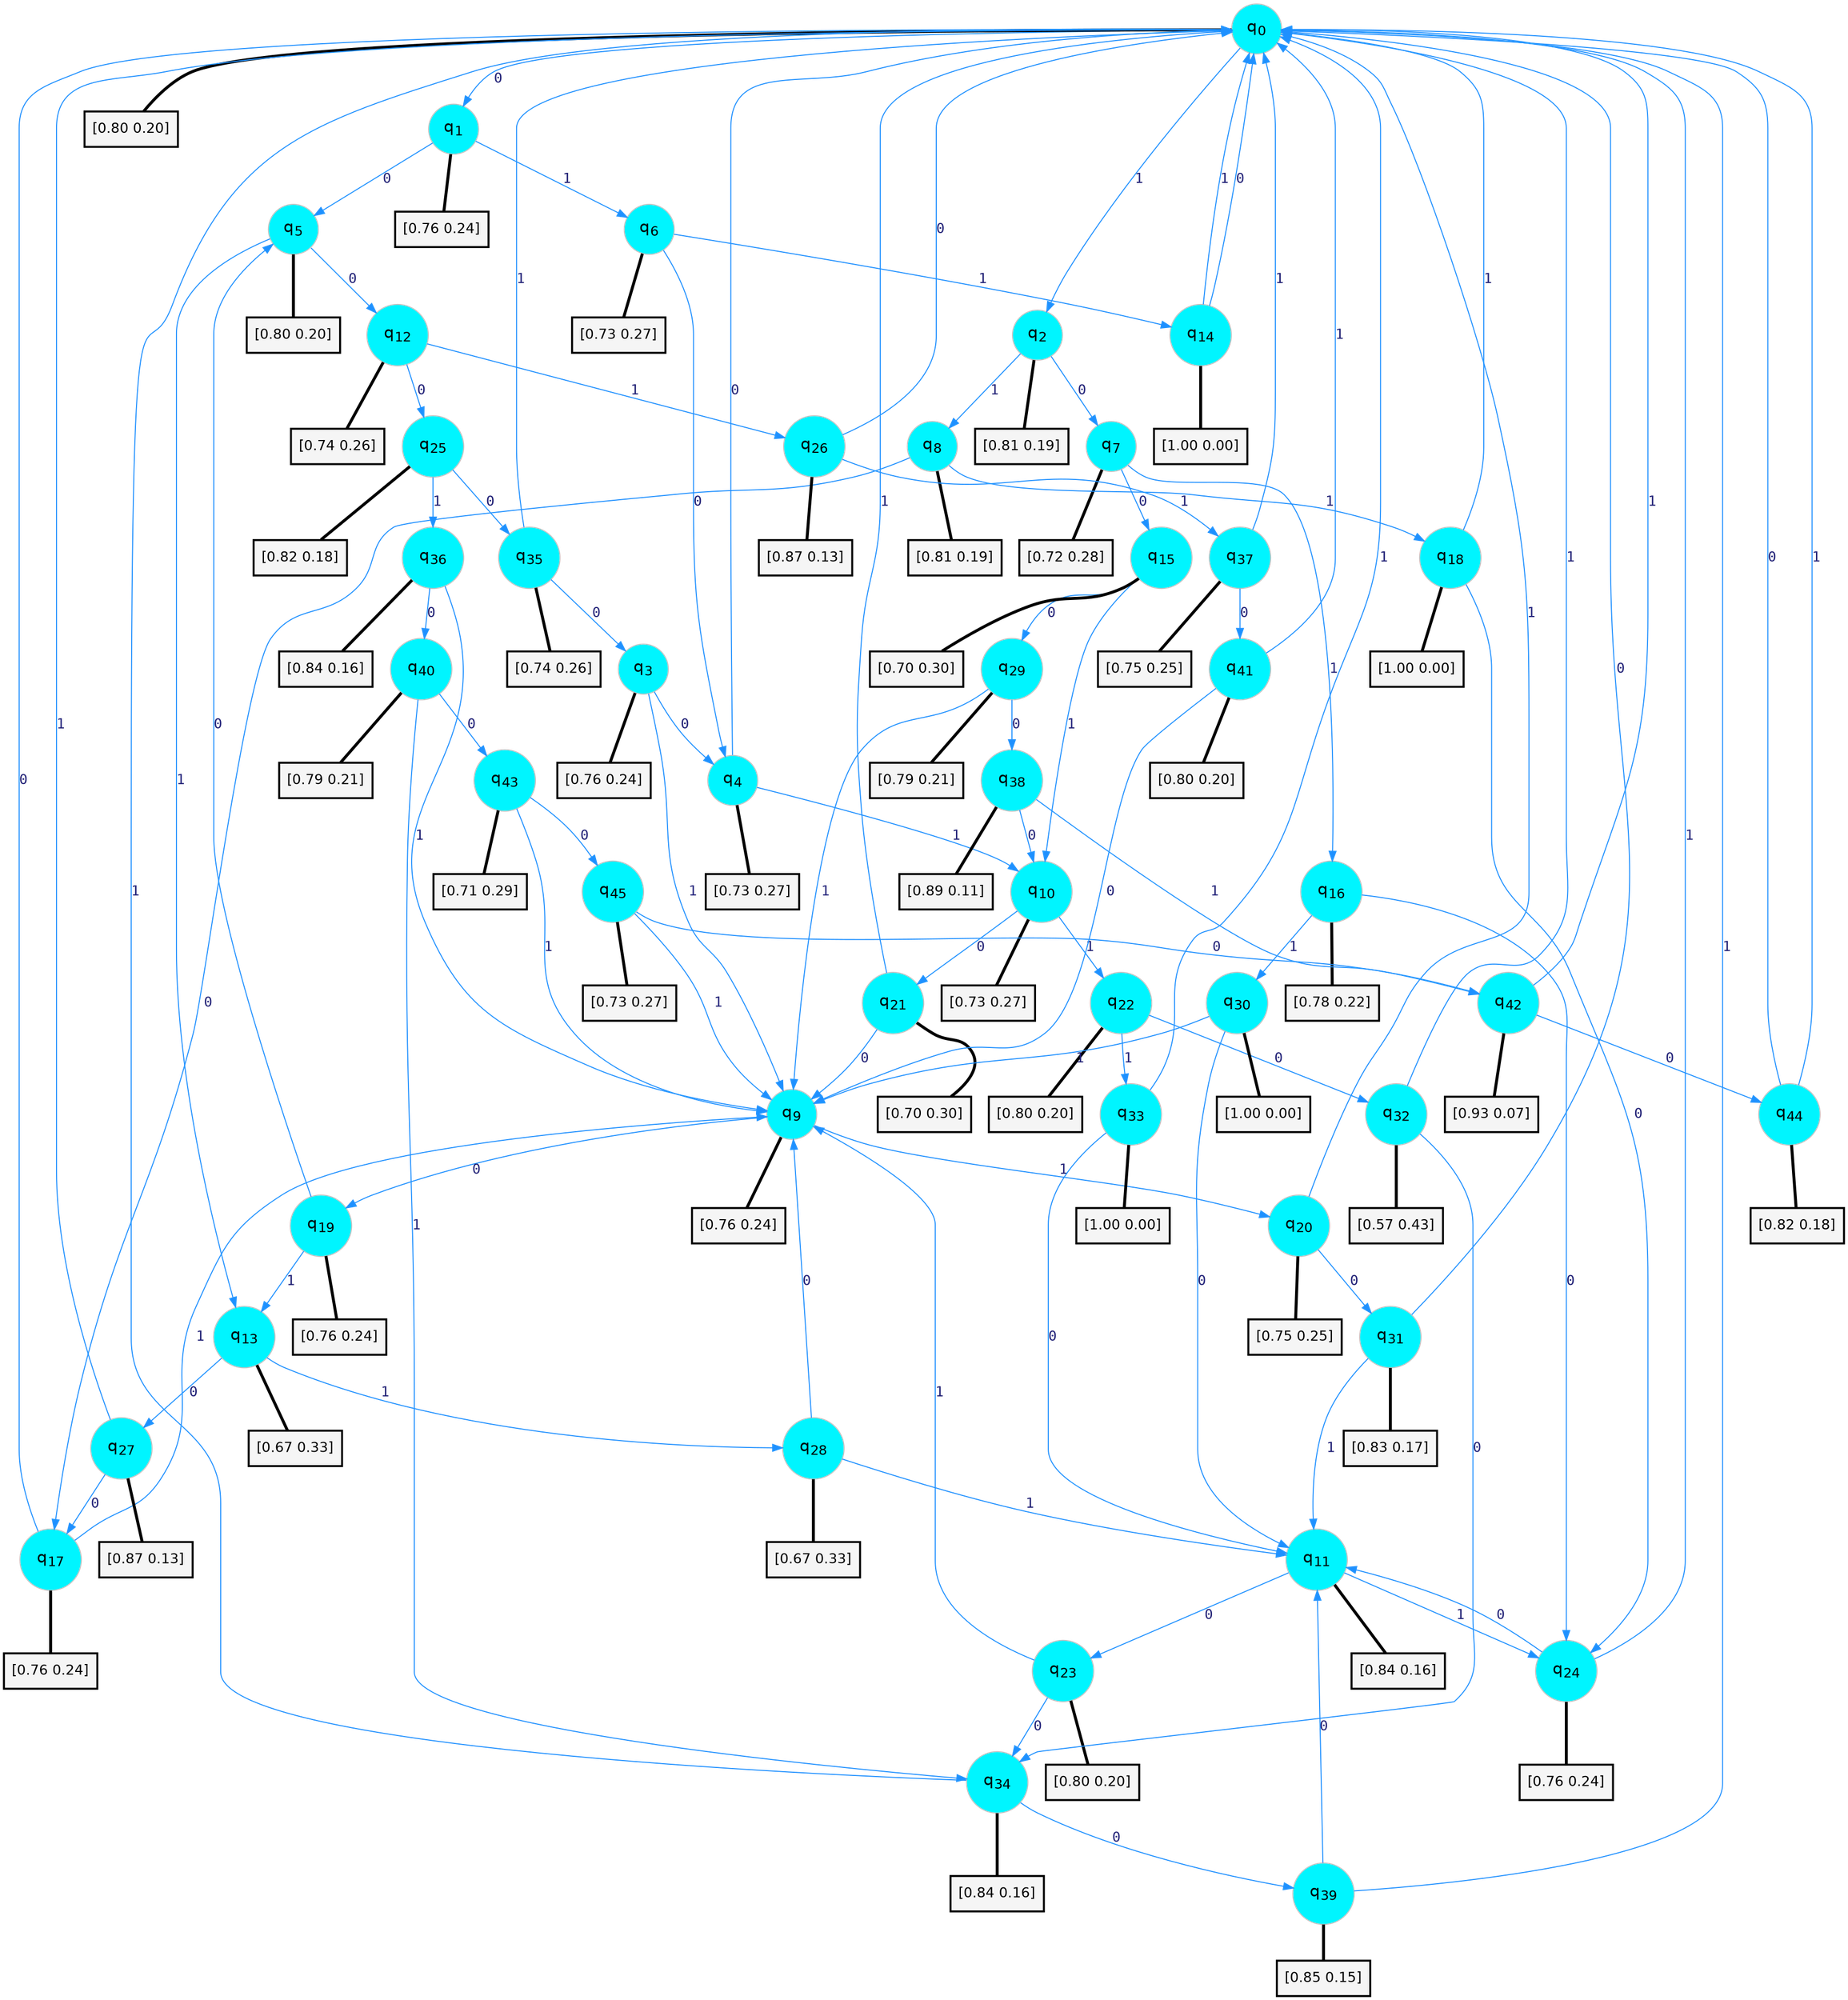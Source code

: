 digraph G {
graph [
bgcolor=transparent, dpi=300, rankdir=TD, size="40,25"];
node [
color=gray, fillcolor=turquoise1, fontcolor=black, fontname=Helvetica, fontsize=16, fontweight=bold, shape=circle, style=filled];
edge [
arrowsize=1, color=dodgerblue1, fontcolor=midnightblue, fontname=courier, fontweight=bold, penwidth=1, style=solid, weight=20];
0[label=<q<SUB>0</SUB>>];
1[label=<q<SUB>1</SUB>>];
2[label=<q<SUB>2</SUB>>];
3[label=<q<SUB>3</SUB>>];
4[label=<q<SUB>4</SUB>>];
5[label=<q<SUB>5</SUB>>];
6[label=<q<SUB>6</SUB>>];
7[label=<q<SUB>7</SUB>>];
8[label=<q<SUB>8</SUB>>];
9[label=<q<SUB>9</SUB>>];
10[label=<q<SUB>10</SUB>>];
11[label=<q<SUB>11</SUB>>];
12[label=<q<SUB>12</SUB>>];
13[label=<q<SUB>13</SUB>>];
14[label=<q<SUB>14</SUB>>];
15[label=<q<SUB>15</SUB>>];
16[label=<q<SUB>16</SUB>>];
17[label=<q<SUB>17</SUB>>];
18[label=<q<SUB>18</SUB>>];
19[label=<q<SUB>19</SUB>>];
20[label=<q<SUB>20</SUB>>];
21[label=<q<SUB>21</SUB>>];
22[label=<q<SUB>22</SUB>>];
23[label=<q<SUB>23</SUB>>];
24[label=<q<SUB>24</SUB>>];
25[label=<q<SUB>25</SUB>>];
26[label=<q<SUB>26</SUB>>];
27[label=<q<SUB>27</SUB>>];
28[label=<q<SUB>28</SUB>>];
29[label=<q<SUB>29</SUB>>];
30[label=<q<SUB>30</SUB>>];
31[label=<q<SUB>31</SUB>>];
32[label=<q<SUB>32</SUB>>];
33[label=<q<SUB>33</SUB>>];
34[label=<q<SUB>34</SUB>>];
35[label=<q<SUB>35</SUB>>];
36[label=<q<SUB>36</SUB>>];
37[label=<q<SUB>37</SUB>>];
38[label=<q<SUB>38</SUB>>];
39[label=<q<SUB>39</SUB>>];
40[label=<q<SUB>40</SUB>>];
41[label=<q<SUB>41</SUB>>];
42[label=<q<SUB>42</SUB>>];
43[label=<q<SUB>43</SUB>>];
44[label=<q<SUB>44</SUB>>];
45[label=<q<SUB>45</SUB>>];
46[label="[0.80 0.20]", shape=box,fontcolor=black, fontname=Helvetica, fontsize=14, penwidth=2, fillcolor=whitesmoke,color=black];
47[label="[0.76 0.24]", shape=box,fontcolor=black, fontname=Helvetica, fontsize=14, penwidth=2, fillcolor=whitesmoke,color=black];
48[label="[0.81 0.19]", shape=box,fontcolor=black, fontname=Helvetica, fontsize=14, penwidth=2, fillcolor=whitesmoke,color=black];
49[label="[0.76 0.24]", shape=box,fontcolor=black, fontname=Helvetica, fontsize=14, penwidth=2, fillcolor=whitesmoke,color=black];
50[label="[0.73 0.27]", shape=box,fontcolor=black, fontname=Helvetica, fontsize=14, penwidth=2, fillcolor=whitesmoke,color=black];
51[label="[0.80 0.20]", shape=box,fontcolor=black, fontname=Helvetica, fontsize=14, penwidth=2, fillcolor=whitesmoke,color=black];
52[label="[0.73 0.27]", shape=box,fontcolor=black, fontname=Helvetica, fontsize=14, penwidth=2, fillcolor=whitesmoke,color=black];
53[label="[0.72 0.28]", shape=box,fontcolor=black, fontname=Helvetica, fontsize=14, penwidth=2, fillcolor=whitesmoke,color=black];
54[label="[0.81 0.19]", shape=box,fontcolor=black, fontname=Helvetica, fontsize=14, penwidth=2, fillcolor=whitesmoke,color=black];
55[label="[0.76 0.24]", shape=box,fontcolor=black, fontname=Helvetica, fontsize=14, penwidth=2, fillcolor=whitesmoke,color=black];
56[label="[0.73 0.27]", shape=box,fontcolor=black, fontname=Helvetica, fontsize=14, penwidth=2, fillcolor=whitesmoke,color=black];
57[label="[0.84 0.16]", shape=box,fontcolor=black, fontname=Helvetica, fontsize=14, penwidth=2, fillcolor=whitesmoke,color=black];
58[label="[0.74 0.26]", shape=box,fontcolor=black, fontname=Helvetica, fontsize=14, penwidth=2, fillcolor=whitesmoke,color=black];
59[label="[0.67 0.33]", shape=box,fontcolor=black, fontname=Helvetica, fontsize=14, penwidth=2, fillcolor=whitesmoke,color=black];
60[label="[1.00 0.00]", shape=box,fontcolor=black, fontname=Helvetica, fontsize=14, penwidth=2, fillcolor=whitesmoke,color=black];
61[label="[0.70 0.30]", shape=box,fontcolor=black, fontname=Helvetica, fontsize=14, penwidth=2, fillcolor=whitesmoke,color=black];
62[label="[0.78 0.22]", shape=box,fontcolor=black, fontname=Helvetica, fontsize=14, penwidth=2, fillcolor=whitesmoke,color=black];
63[label="[0.76 0.24]", shape=box,fontcolor=black, fontname=Helvetica, fontsize=14, penwidth=2, fillcolor=whitesmoke,color=black];
64[label="[1.00 0.00]", shape=box,fontcolor=black, fontname=Helvetica, fontsize=14, penwidth=2, fillcolor=whitesmoke,color=black];
65[label="[0.76 0.24]", shape=box,fontcolor=black, fontname=Helvetica, fontsize=14, penwidth=2, fillcolor=whitesmoke,color=black];
66[label="[0.75 0.25]", shape=box,fontcolor=black, fontname=Helvetica, fontsize=14, penwidth=2, fillcolor=whitesmoke,color=black];
67[label="[0.70 0.30]", shape=box,fontcolor=black, fontname=Helvetica, fontsize=14, penwidth=2, fillcolor=whitesmoke,color=black];
68[label="[0.80 0.20]", shape=box,fontcolor=black, fontname=Helvetica, fontsize=14, penwidth=2, fillcolor=whitesmoke,color=black];
69[label="[0.80 0.20]", shape=box,fontcolor=black, fontname=Helvetica, fontsize=14, penwidth=2, fillcolor=whitesmoke,color=black];
70[label="[0.76 0.24]", shape=box,fontcolor=black, fontname=Helvetica, fontsize=14, penwidth=2, fillcolor=whitesmoke,color=black];
71[label="[0.82 0.18]", shape=box,fontcolor=black, fontname=Helvetica, fontsize=14, penwidth=2, fillcolor=whitesmoke,color=black];
72[label="[0.87 0.13]", shape=box,fontcolor=black, fontname=Helvetica, fontsize=14, penwidth=2, fillcolor=whitesmoke,color=black];
73[label="[0.87 0.13]", shape=box,fontcolor=black, fontname=Helvetica, fontsize=14, penwidth=2, fillcolor=whitesmoke,color=black];
74[label="[0.67 0.33]", shape=box,fontcolor=black, fontname=Helvetica, fontsize=14, penwidth=2, fillcolor=whitesmoke,color=black];
75[label="[0.79 0.21]", shape=box,fontcolor=black, fontname=Helvetica, fontsize=14, penwidth=2, fillcolor=whitesmoke,color=black];
76[label="[1.00 0.00]", shape=box,fontcolor=black, fontname=Helvetica, fontsize=14, penwidth=2, fillcolor=whitesmoke,color=black];
77[label="[0.83 0.17]", shape=box,fontcolor=black, fontname=Helvetica, fontsize=14, penwidth=2, fillcolor=whitesmoke,color=black];
78[label="[0.57 0.43]", shape=box,fontcolor=black, fontname=Helvetica, fontsize=14, penwidth=2, fillcolor=whitesmoke,color=black];
79[label="[1.00 0.00]", shape=box,fontcolor=black, fontname=Helvetica, fontsize=14, penwidth=2, fillcolor=whitesmoke,color=black];
80[label="[0.84 0.16]", shape=box,fontcolor=black, fontname=Helvetica, fontsize=14, penwidth=2, fillcolor=whitesmoke,color=black];
81[label="[0.74 0.26]", shape=box,fontcolor=black, fontname=Helvetica, fontsize=14, penwidth=2, fillcolor=whitesmoke,color=black];
82[label="[0.84 0.16]", shape=box,fontcolor=black, fontname=Helvetica, fontsize=14, penwidth=2, fillcolor=whitesmoke,color=black];
83[label="[0.75 0.25]", shape=box,fontcolor=black, fontname=Helvetica, fontsize=14, penwidth=2, fillcolor=whitesmoke,color=black];
84[label="[0.89 0.11]", shape=box,fontcolor=black, fontname=Helvetica, fontsize=14, penwidth=2, fillcolor=whitesmoke,color=black];
85[label="[0.85 0.15]", shape=box,fontcolor=black, fontname=Helvetica, fontsize=14, penwidth=2, fillcolor=whitesmoke,color=black];
86[label="[0.79 0.21]", shape=box,fontcolor=black, fontname=Helvetica, fontsize=14, penwidth=2, fillcolor=whitesmoke,color=black];
87[label="[0.80 0.20]", shape=box,fontcolor=black, fontname=Helvetica, fontsize=14, penwidth=2, fillcolor=whitesmoke,color=black];
88[label="[0.93 0.07]", shape=box,fontcolor=black, fontname=Helvetica, fontsize=14, penwidth=2, fillcolor=whitesmoke,color=black];
89[label="[0.71 0.29]", shape=box,fontcolor=black, fontname=Helvetica, fontsize=14, penwidth=2, fillcolor=whitesmoke,color=black];
90[label="[0.82 0.18]", shape=box,fontcolor=black, fontname=Helvetica, fontsize=14, penwidth=2, fillcolor=whitesmoke,color=black];
91[label="[0.73 0.27]", shape=box,fontcolor=black, fontname=Helvetica, fontsize=14, penwidth=2, fillcolor=whitesmoke,color=black];
0->1 [label=0];
0->2 [label=1];
0->46 [arrowhead=none, penwidth=3,color=black];
1->5 [label=0];
1->6 [label=1];
1->47 [arrowhead=none, penwidth=3,color=black];
2->7 [label=0];
2->8 [label=1];
2->48 [arrowhead=none, penwidth=3,color=black];
3->4 [label=0];
3->9 [label=1];
3->49 [arrowhead=none, penwidth=3,color=black];
4->0 [label=0];
4->10 [label=1];
4->50 [arrowhead=none, penwidth=3,color=black];
5->12 [label=0];
5->13 [label=1];
5->51 [arrowhead=none, penwidth=3,color=black];
6->4 [label=0];
6->14 [label=1];
6->52 [arrowhead=none, penwidth=3,color=black];
7->15 [label=0];
7->16 [label=1];
7->53 [arrowhead=none, penwidth=3,color=black];
8->17 [label=0];
8->18 [label=1];
8->54 [arrowhead=none, penwidth=3,color=black];
9->19 [label=0];
9->20 [label=1];
9->55 [arrowhead=none, penwidth=3,color=black];
10->21 [label=0];
10->22 [label=1];
10->56 [arrowhead=none, penwidth=3,color=black];
11->23 [label=0];
11->24 [label=1];
11->57 [arrowhead=none, penwidth=3,color=black];
12->25 [label=0];
12->26 [label=1];
12->58 [arrowhead=none, penwidth=3,color=black];
13->27 [label=0];
13->28 [label=1];
13->59 [arrowhead=none, penwidth=3,color=black];
14->0 [label=0];
14->0 [label=1];
14->60 [arrowhead=none, penwidth=3,color=black];
15->29 [label=0];
15->10 [label=1];
15->61 [arrowhead=none, penwidth=3,color=black];
16->24 [label=0];
16->30 [label=1];
16->62 [arrowhead=none, penwidth=3,color=black];
17->0 [label=0];
17->9 [label=1];
17->63 [arrowhead=none, penwidth=3,color=black];
18->24 [label=0];
18->0 [label=1];
18->64 [arrowhead=none, penwidth=3,color=black];
19->5 [label=0];
19->13 [label=1];
19->65 [arrowhead=none, penwidth=3,color=black];
20->31 [label=0];
20->0 [label=1];
20->66 [arrowhead=none, penwidth=3,color=black];
21->9 [label=0];
21->0 [label=1];
21->67 [arrowhead=none, penwidth=3,color=black];
22->32 [label=0];
22->33 [label=1];
22->68 [arrowhead=none, penwidth=3,color=black];
23->34 [label=0];
23->9 [label=1];
23->69 [arrowhead=none, penwidth=3,color=black];
24->11 [label=0];
24->0 [label=1];
24->70 [arrowhead=none, penwidth=3,color=black];
25->35 [label=0];
25->36 [label=1];
25->71 [arrowhead=none, penwidth=3,color=black];
26->0 [label=0];
26->37 [label=1];
26->72 [arrowhead=none, penwidth=3,color=black];
27->17 [label=0];
27->0 [label=1];
27->73 [arrowhead=none, penwidth=3,color=black];
28->9 [label=0];
28->11 [label=1];
28->74 [arrowhead=none, penwidth=3,color=black];
29->38 [label=0];
29->9 [label=1];
29->75 [arrowhead=none, penwidth=3,color=black];
30->11 [label=0];
30->9 [label=1];
30->76 [arrowhead=none, penwidth=3,color=black];
31->0 [label=0];
31->11 [label=1];
31->77 [arrowhead=none, penwidth=3,color=black];
32->34 [label=0];
32->0 [label=1];
32->78 [arrowhead=none, penwidth=3,color=black];
33->11 [label=0];
33->0 [label=1];
33->79 [arrowhead=none, penwidth=3,color=black];
34->39 [label=0];
34->0 [label=1];
34->80 [arrowhead=none, penwidth=3,color=black];
35->3 [label=0];
35->0 [label=1];
35->81 [arrowhead=none, penwidth=3,color=black];
36->40 [label=0];
36->9 [label=1];
36->82 [arrowhead=none, penwidth=3,color=black];
37->41 [label=0];
37->0 [label=1];
37->83 [arrowhead=none, penwidth=3,color=black];
38->10 [label=0];
38->42 [label=1];
38->84 [arrowhead=none, penwidth=3,color=black];
39->11 [label=0];
39->0 [label=1];
39->85 [arrowhead=none, penwidth=3,color=black];
40->43 [label=0];
40->34 [label=1];
40->86 [arrowhead=none, penwidth=3,color=black];
41->9 [label=0];
41->0 [label=1];
41->87 [arrowhead=none, penwidth=3,color=black];
42->44 [label=0];
42->0 [label=1];
42->88 [arrowhead=none, penwidth=3,color=black];
43->45 [label=0];
43->9 [label=1];
43->89 [arrowhead=none, penwidth=3,color=black];
44->0 [label=0];
44->0 [label=1];
44->90 [arrowhead=none, penwidth=3,color=black];
45->42 [label=0];
45->9 [label=1];
45->91 [arrowhead=none, penwidth=3,color=black];
}
